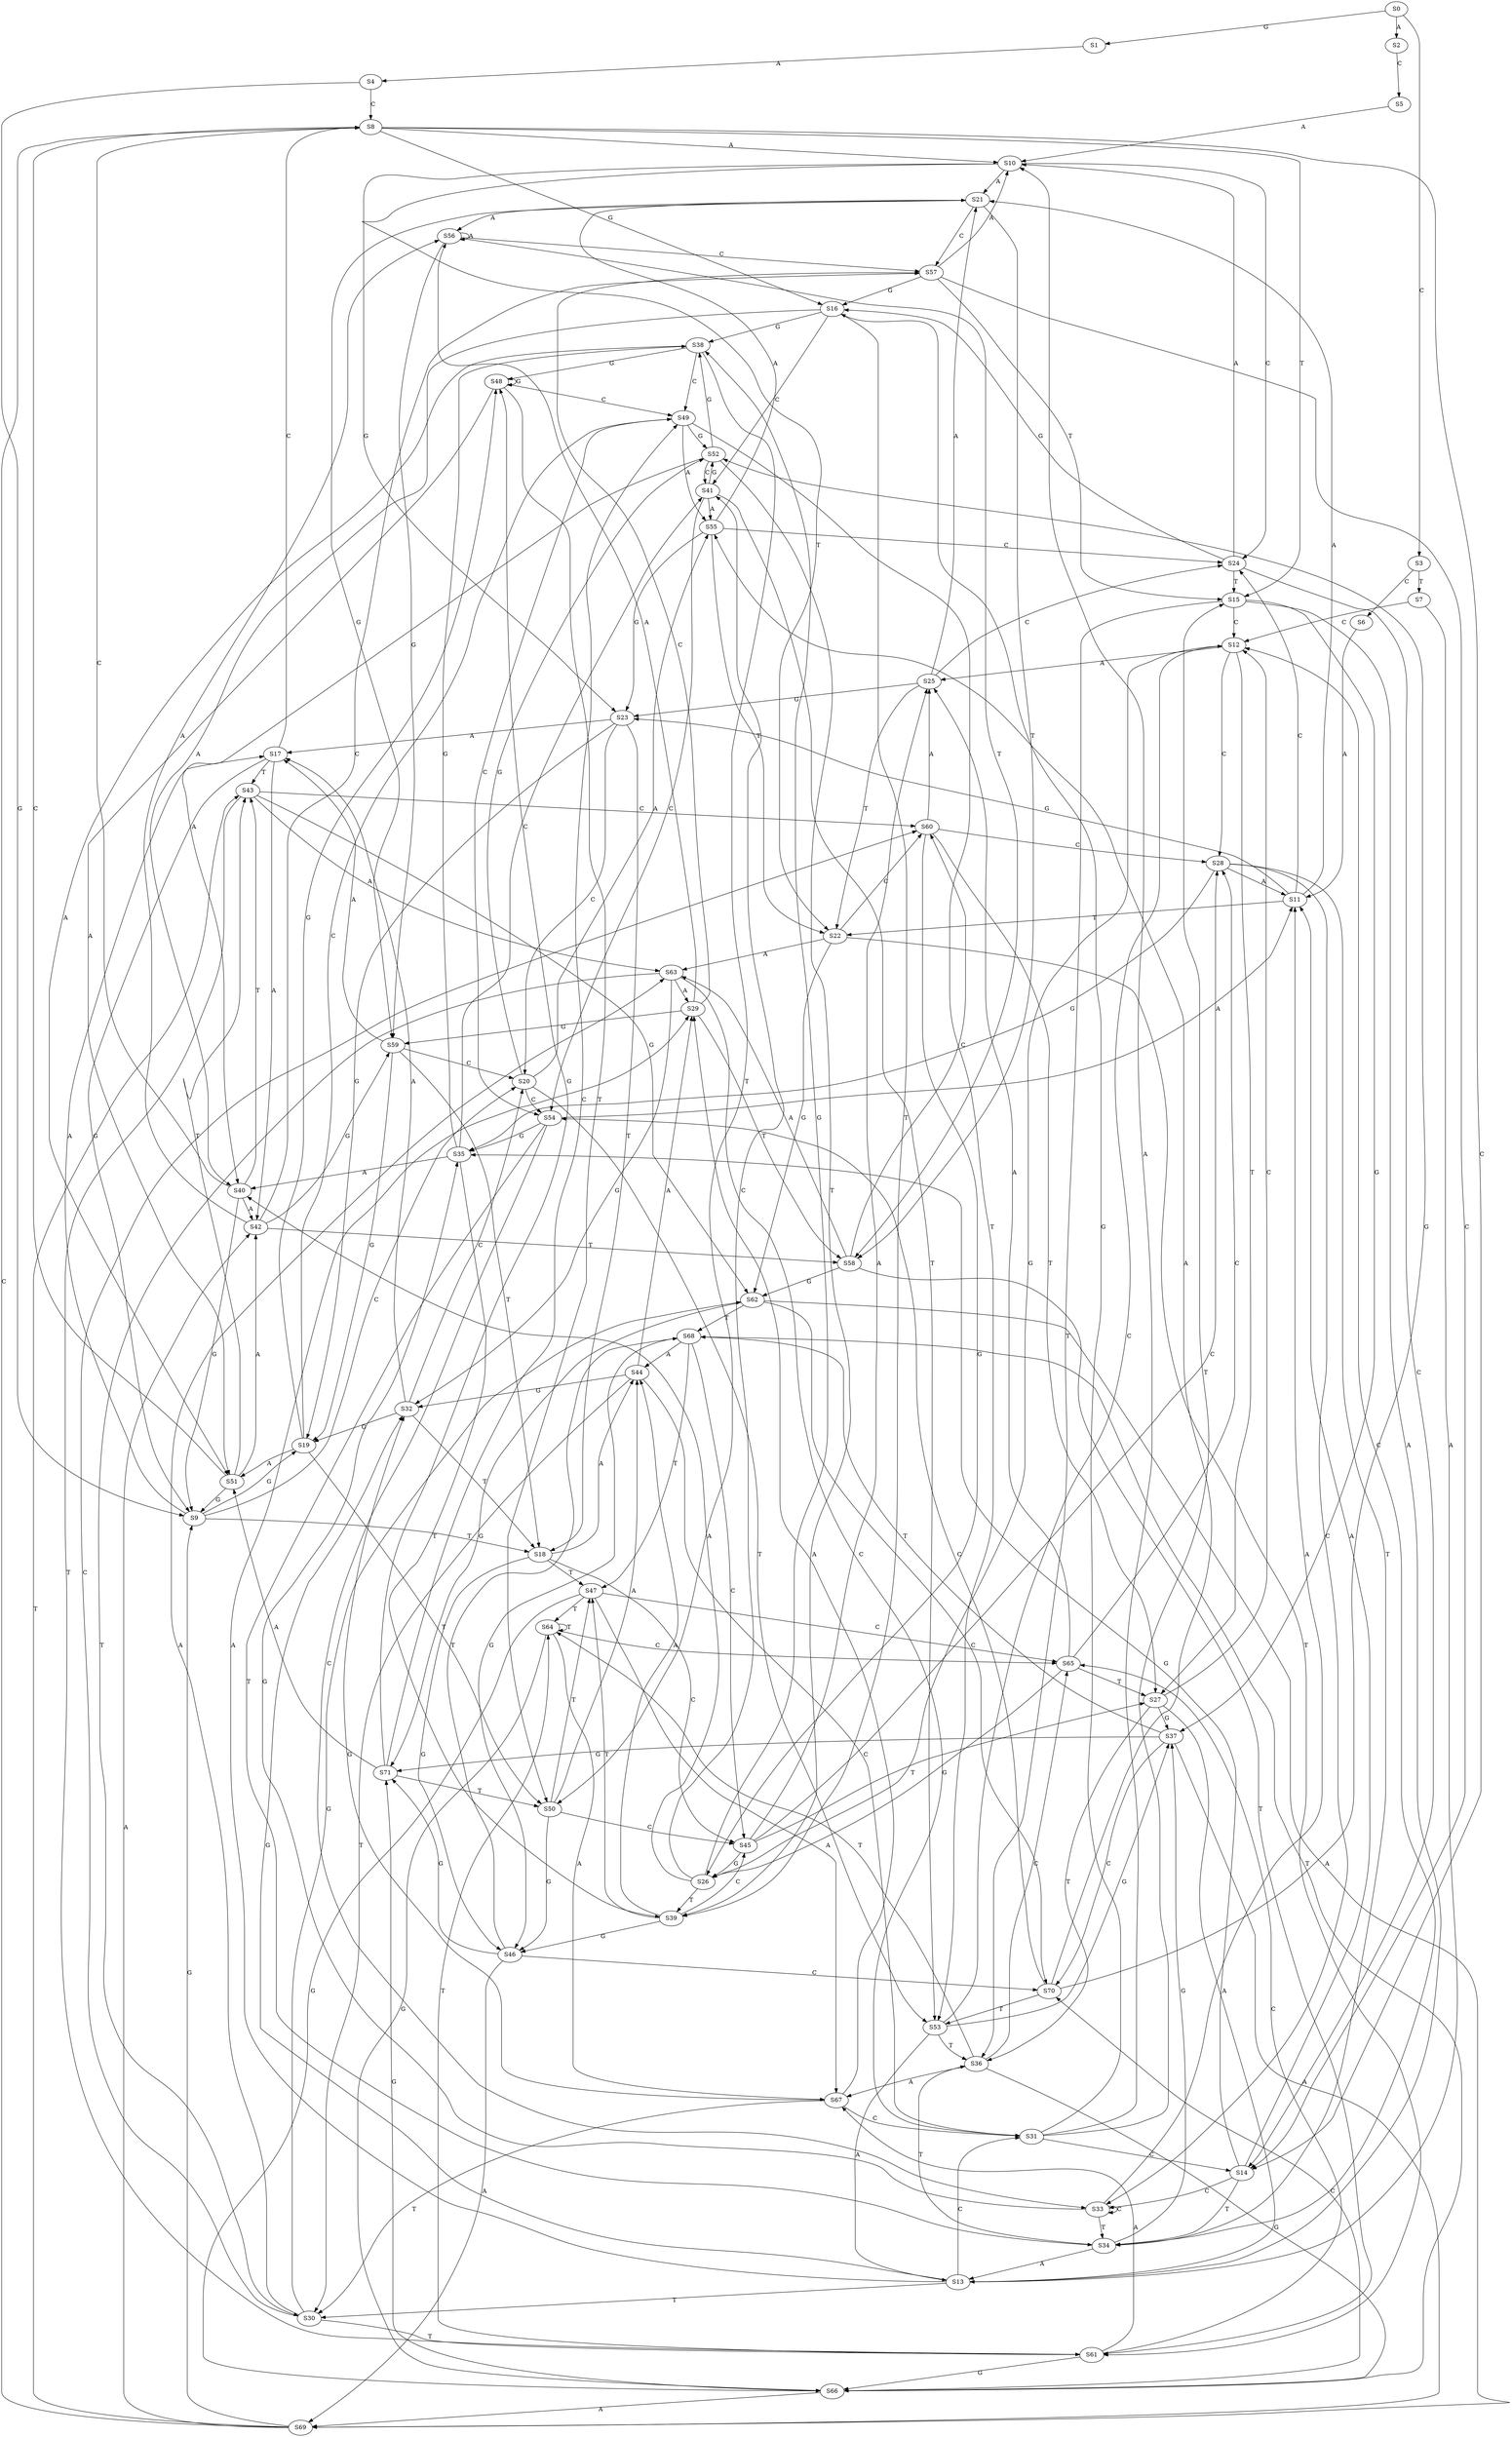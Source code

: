 strict digraph  {
	S0 -> S1 [ label = G ];
	S0 -> S2 [ label = A ];
	S0 -> S3 [ label = C ];
	S1 -> S4 [ label = A ];
	S2 -> S5 [ label = C ];
	S3 -> S6 [ label = C ];
	S3 -> S7 [ label = T ];
	S4 -> S8 [ label = C ];
	S4 -> S9 [ label = G ];
	S5 -> S10 [ label = A ];
	S6 -> S11 [ label = A ];
	S7 -> S12 [ label = C ];
	S7 -> S13 [ label = A ];
	S8 -> S14 [ label = C ];
	S8 -> S15 [ label = T ];
	S8 -> S16 [ label = G ];
	S8 -> S10 [ label = A ];
	S9 -> S17 [ label = A ];
	S9 -> S18 [ label = T ];
	S9 -> S19 [ label = G ];
	S9 -> S20 [ label = C ];
	S10 -> S21 [ label = A ];
	S10 -> S22 [ label = T ];
	S10 -> S23 [ label = G ];
	S10 -> S24 [ label = C ];
	S11 -> S21 [ label = A ];
	S11 -> S23 [ label = G ];
	S11 -> S24 [ label = C ];
	S11 -> S22 [ label = T ];
	S12 -> S25 [ label = A ];
	S12 -> S26 [ label = G ];
	S12 -> S27 [ label = T ];
	S12 -> S28 [ label = C ];
	S13 -> S29 [ label = A ];
	S13 -> S30 [ label = T ];
	S13 -> S31 [ label = C ];
	S13 -> S32 [ label = G ];
	S14 -> S33 [ label = C ];
	S14 -> S34 [ label = T ];
	S14 -> S35 [ label = G ];
	S14 -> S11 [ label = A ];
	S15 -> S36 [ label = T ];
	S15 -> S12 [ label = C ];
	S15 -> S13 [ label = A ];
	S15 -> S37 [ label = G ];
	S16 -> S38 [ label = G ];
	S16 -> S39 [ label = T ];
	S16 -> S40 [ label = A ];
	S16 -> S41 [ label = C ];
	S17 -> S42 [ label = A ];
	S17 -> S9 [ label = G ];
	S17 -> S43 [ label = T ];
	S17 -> S8 [ label = C ];
	S18 -> S44 [ label = A ];
	S18 -> S45 [ label = C ];
	S18 -> S46 [ label = G ];
	S18 -> S47 [ label = T ];
	S19 -> S48 [ label = G ];
	S19 -> S49 [ label = C ];
	S19 -> S50 [ label = T ];
	S19 -> S51 [ label = A ];
	S20 -> S52 [ label = G ];
	S20 -> S53 [ label = T ];
	S20 -> S54 [ label = C ];
	S20 -> S55 [ label = A ];
	S21 -> S56 [ label = A ];
	S21 -> S57 [ label = C ];
	S21 -> S58 [ label = T ];
	S21 -> S59 [ label = G ];
	S22 -> S60 [ label = C ];
	S22 -> S61 [ label = T ];
	S22 -> S62 [ label = G ];
	S22 -> S63 [ label = A ];
	S23 -> S17 [ label = A ];
	S23 -> S18 [ label = T ];
	S23 -> S20 [ label = C ];
	S23 -> S19 [ label = G ];
	S24 -> S15 [ label = T ];
	S24 -> S14 [ label = C ];
	S24 -> S10 [ label = A ];
	S24 -> S16 [ label = G ];
	S25 -> S21 [ label = A ];
	S25 -> S23 [ label = G ];
	S25 -> S24 [ label = C ];
	S25 -> S22 [ label = T ];
	S26 -> S41 [ label = C ];
	S26 -> S40 [ label = A ];
	S26 -> S38 [ label = G ];
	S26 -> S39 [ label = T ];
	S27 -> S37 [ label = G ];
	S27 -> S36 [ label = T ];
	S27 -> S13 [ label = A ];
	S27 -> S12 [ label = C ];
	S28 -> S35 [ label = G ];
	S28 -> S11 [ label = A ];
	S28 -> S33 [ label = C ];
	S28 -> S34 [ label = T ];
	S29 -> S57 [ label = C ];
	S29 -> S56 [ label = A ];
	S29 -> S59 [ label = G ];
	S29 -> S58 [ label = T ];
	S30 -> S62 [ label = G ];
	S30 -> S63 [ label = A ];
	S30 -> S60 [ label = C ];
	S30 -> S61 [ label = T ];
	S31 -> S14 [ label = C ];
	S31 -> S16 [ label = G ];
	S31 -> S15 [ label = T ];
	S31 -> S10 [ label = A ];
	S32 -> S17 [ label = A ];
	S32 -> S20 [ label = C ];
	S32 -> S19 [ label = G ];
	S32 -> S18 [ label = T ];
	S33 -> S11 [ label = A ];
	S33 -> S35 [ label = G ];
	S33 -> S33 [ label = C ];
	S33 -> S34 [ label = T ];
	S34 -> S12 [ label = C ];
	S34 -> S37 [ label = G ];
	S34 -> S36 [ label = T ];
	S34 -> S13 [ label = A ];
	S35 -> S40 [ label = A ];
	S35 -> S38 [ label = G ];
	S35 -> S41 [ label = C ];
	S35 -> S39 [ label = T ];
	S36 -> S64 [ label = T ];
	S36 -> S65 [ label = C ];
	S36 -> S66 [ label = G ];
	S36 -> S67 [ label = A ];
	S37 -> S68 [ label = T ];
	S37 -> S69 [ label = A ];
	S37 -> S70 [ label = C ];
	S37 -> S71 [ label = G ];
	S38 -> S50 [ label = T ];
	S38 -> S48 [ label = G ];
	S38 -> S51 [ label = A ];
	S38 -> S49 [ label = C ];
	S39 -> S46 [ label = G ];
	S39 -> S47 [ label = T ];
	S39 -> S45 [ label = C ];
	S39 -> S44 [ label = A ];
	S40 -> S43 [ label = T ];
	S40 -> S8 [ label = C ];
	S40 -> S9 [ label = G ];
	S40 -> S42 [ label = A ];
	S41 -> S54 [ label = C ];
	S41 -> S55 [ label = A ];
	S41 -> S52 [ label = G ];
	S41 -> S53 [ label = T ];
	S42 -> S56 [ label = A ];
	S42 -> S59 [ label = G ];
	S42 -> S57 [ label = C ];
	S42 -> S58 [ label = T ];
	S43 -> S61 [ label = T ];
	S43 -> S63 [ label = A ];
	S43 -> S60 [ label = C ];
	S43 -> S62 [ label = G ];
	S44 -> S29 [ label = A ];
	S44 -> S32 [ label = G ];
	S44 -> S31 [ label = C ];
	S44 -> S30 [ label = T ];
	S45 -> S27 [ label = T ];
	S45 -> S26 [ label = G ];
	S45 -> S28 [ label = C ];
	S45 -> S25 [ label = A ];
	S46 -> S68 [ label = T ];
	S46 -> S69 [ label = A ];
	S46 -> S71 [ label = G ];
	S46 -> S70 [ label = C ];
	S47 -> S66 [ label = G ];
	S47 -> S64 [ label = T ];
	S47 -> S65 [ label = C ];
	S47 -> S67 [ label = A ];
	S48 -> S51 [ label = A ];
	S48 -> S50 [ label = T ];
	S48 -> S49 [ label = C ];
	S48 -> S48 [ label = G ];
	S49 -> S53 [ label = T ];
	S49 -> S55 [ label = A ];
	S49 -> S52 [ label = G ];
	S49 -> S54 [ label = C ];
	S50 -> S44 [ label = A ];
	S50 -> S45 [ label = C ];
	S50 -> S46 [ label = G ];
	S50 -> S47 [ label = T ];
	S51 -> S9 [ label = G ];
	S51 -> S42 [ label = A ];
	S51 -> S8 [ label = C ];
	S51 -> S43 [ label = T ];
	S52 -> S41 [ label = C ];
	S52 -> S40 [ label = A ];
	S52 -> S38 [ label = G ];
	S52 -> S39 [ label = T ];
	S53 -> S12 [ label = C ];
	S53 -> S13 [ label = A ];
	S53 -> S36 [ label = T ];
	S53 -> S37 [ label = G ];
	S54 -> S33 [ label = C ];
	S54 -> S11 [ label = A ];
	S54 -> S35 [ label = G ];
	S54 -> S34 [ label = T ];
	S55 -> S24 [ label = C ];
	S55 -> S23 [ label = G ];
	S55 -> S22 [ label = T ];
	S55 -> S21 [ label = A ];
	S56 -> S57 [ label = C ];
	S56 -> S56 [ label = A ];
	S56 -> S59 [ label = G ];
	S56 -> S58 [ label = T ];
	S57 -> S16 [ label = G ];
	S57 -> S14 [ label = C ];
	S57 -> S15 [ label = T ];
	S57 -> S10 [ label = A ];
	S58 -> S62 [ label = G ];
	S58 -> S63 [ label = A ];
	S58 -> S60 [ label = C ];
	S58 -> S61 [ label = T ];
	S59 -> S17 [ label = A ];
	S59 -> S20 [ label = C ];
	S59 -> S19 [ label = G ];
	S59 -> S18 [ label = T ];
	S60 -> S26 [ label = G ];
	S60 -> S27 [ label = T ];
	S60 -> S28 [ label = C ];
	S60 -> S25 [ label = A ];
	S61 -> S66 [ label = G ];
	S61 -> S67 [ label = A ];
	S61 -> S64 [ label = T ];
	S61 -> S65 [ label = C ];
	S62 -> S71 [ label = G ];
	S62 -> S69 [ label = A ];
	S62 -> S68 [ label = T ];
	S62 -> S70 [ label = C ];
	S63 -> S29 [ label = A ];
	S63 -> S30 [ label = T ];
	S63 -> S31 [ label = C ];
	S63 -> S32 [ label = G ];
	S64 -> S66 [ label = G ];
	S64 -> S65 [ label = C ];
	S64 -> S64 [ label = T ];
	S64 -> S67 [ label = A ];
	S65 -> S25 [ label = A ];
	S65 -> S26 [ label = G ];
	S65 -> S28 [ label = C ];
	S65 -> S27 [ label = T ];
	S66 -> S69 [ label = A ];
	S66 -> S70 [ label = C ];
	S66 -> S68 [ label = T ];
	S66 -> S71 [ label = G ];
	S67 -> S29 [ label = A ];
	S67 -> S31 [ label = C ];
	S67 -> S30 [ label = T ];
	S67 -> S32 [ label = G ];
	S68 -> S44 [ label = A ];
	S68 -> S46 [ label = G ];
	S68 -> S45 [ label = C ];
	S68 -> S47 [ label = T ];
	S69 -> S9 [ label = G ];
	S69 -> S8 [ label = C ];
	S69 -> S43 [ label = T ];
	S69 -> S42 [ label = A ];
	S70 -> S54 [ label = C ];
	S70 -> S55 [ label = A ];
	S70 -> S53 [ label = T ];
	S70 -> S52 [ label = G ];
	S71 -> S50 [ label = T ];
	S71 -> S49 [ label = C ];
	S71 -> S51 [ label = A ];
	S71 -> S48 [ label = G ];
}
